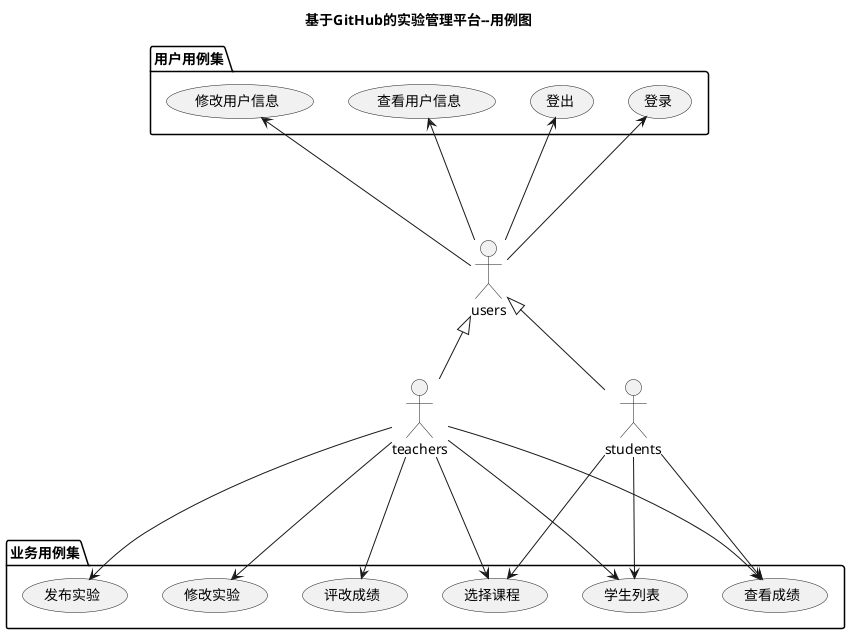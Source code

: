 @startuml
title 基于GitHub的实验管理平台--用例图
actor teachers
actor students
actor users
users <|-- teachers
users <|-- students

package 用户用例集 {
users --up-> (登录)
users --up-> (登出)
users --up-> (查看用户信息)
users --up-> (修改用户信息)
}
package 业务用例集 {
teachers ---> (评改成绩)
teachers ---> (学生列表)
students ---> (学生列表)
students ---> (查看成绩)
teachers ---> (查看成绩)
students ---> (选择课程)
teachers ---> (选择课程)
teachers ---> (发布实验)
teachers ---> (修改实验)
}

@enduml
